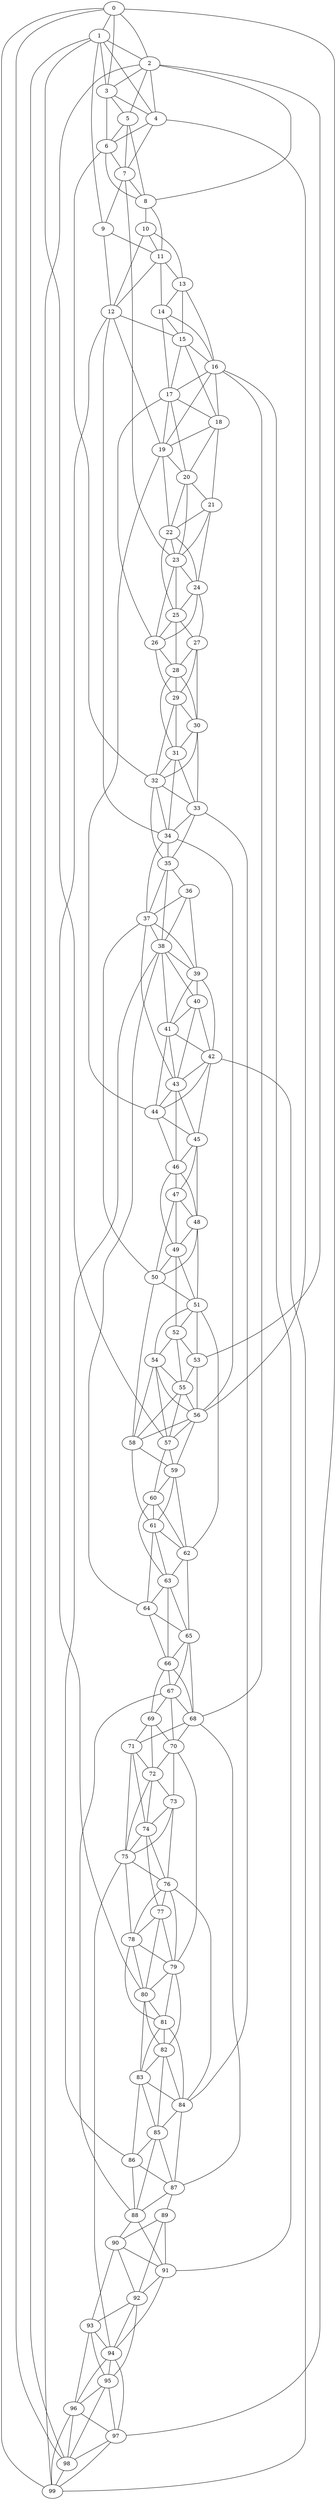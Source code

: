 strict graph "watts_strogatz_graph(100,6,0.1)" {
0;
1;
2;
3;
4;
5;
6;
7;
8;
9;
10;
11;
12;
13;
14;
15;
16;
17;
18;
19;
20;
21;
22;
23;
24;
25;
26;
27;
28;
29;
30;
31;
32;
33;
34;
35;
36;
37;
38;
39;
40;
41;
42;
43;
44;
45;
46;
47;
48;
49;
50;
51;
52;
53;
54;
55;
56;
57;
58;
59;
60;
61;
62;
63;
64;
65;
66;
67;
68;
69;
70;
71;
72;
73;
74;
75;
76;
77;
78;
79;
80;
81;
82;
83;
84;
85;
86;
87;
88;
89;
90;
91;
92;
93;
94;
95;
96;
97;
98;
99;
0 -- 1  [is_available=True, prob="0.602256977779"];
0 -- 2  [is_available=True, prob="0.62478298364"];
0 -- 3  [is_available=True, prob="1.0"];
0 -- 97  [is_available=True, prob="0.913677410494"];
0 -- 98  [is_available=True, prob="0.223580883801"];
0 -- 99  [is_available=True, prob="1.0"];
1 -- 2  [is_available=True, prob="1.0"];
1 -- 4  [is_available=True, prob="0.89330964156"];
1 -- 9  [is_available=True, prob="0.795486572263"];
1 -- 98  [is_available=True, prob="0.421209406821"];
1 -- 3  [is_available=True, prob="0.104758853341"];
1 -- 57  [is_available=True, prob="1.0"];
2 -- 3  [is_available=True, prob="1.0"];
2 -- 4  [is_available=True, prob="0.278732781724"];
2 -- 5  [is_available=True, prob="0.606082145168"];
2 -- 8  [is_available=True, prob="0.344145785369"];
2 -- 99  [is_available=True, prob="0.23004346594"];
2 -- 53  [is_available=True, prob="0.602929271551"];
3 -- 4  [is_available=True, prob="0.7391951583"];
3 -- 5  [is_available=True, prob="0.749825952491"];
3 -- 6  [is_available=True, prob="1.0"];
4 -- 6  [is_available=True, prob="0.177742322001"];
4 -- 7  [is_available=True, prob="0.691537121401"];
4 -- 56  [is_available=True, prob="0.000847750271225"];
5 -- 6  [is_available=True, prob="0.853598787624"];
5 -- 7  [is_available=True, prob="0.612293864443"];
5 -- 8  [is_available=True, prob="0.365652299092"];
6 -- 32  [is_available=True, prob="0.603605625561"];
6 -- 7  [is_available=True, prob="0.161373826511"];
6 -- 8  [is_available=True, prob="0.778994700729"];
7 -- 8  [is_available=True, prob="0.195632525021"];
7 -- 9  [is_available=True, prob="0.808628646386"];
7 -- 23  [is_available=True, prob="0.0330332027334"];
8 -- 10  [is_available=True, prob="0.693739596374"];
8 -- 11  [is_available=True, prob="0.38718224002"];
9 -- 11  [is_available=True, prob="0.911777804601"];
9 -- 12  [is_available=True, prob="1.0"];
10 -- 11  [is_available=True, prob="1.0"];
10 -- 12  [is_available=True, prob="0.381840661588"];
10 -- 13  [is_available=True, prob="0.274452089975"];
11 -- 12  [is_available=True, prob="0.963629028239"];
11 -- 13  [is_available=True, prob="0.246192542128"];
11 -- 14  [is_available=True, prob="0.0593018209294"];
12 -- 34  [is_available=True, prob="0.993218508729"];
12 -- 15  [is_available=True, prob="0.26808858586"];
12 -- 80  [is_available=True, prob="0.617709396966"];
12 -- 19  [is_available=True, prob="0.767101115196"];
13 -- 14  [is_available=True, prob="1.0"];
13 -- 15  [is_available=True, prob="0.598979687832"];
13 -- 16  [is_available=True, prob="0.694606553554"];
14 -- 15  [is_available=True, prob="1.0"];
14 -- 16  [is_available=True, prob="1.0"];
14 -- 17  [is_available=True, prob="0.742164668644"];
15 -- 16  [is_available=True, prob="0.0233532695489"];
15 -- 17  [is_available=True, prob="1.0"];
15 -- 18  [is_available=True, prob="1.0"];
16 -- 68  [is_available=True, prob="0.934920179565"];
16 -- 17  [is_available=True, prob="0.599157692485"];
16 -- 18  [is_available=True, prob="1.0"];
16 -- 19  [is_available=True, prob="0.578866735995"];
16 -- 91  [is_available=True, prob="0.0998730783832"];
17 -- 18  [is_available=True, prob="0.530903265019"];
17 -- 19  [is_available=True, prob="0.555184548032"];
17 -- 20  [is_available=True, prob="0.863808985609"];
17 -- 26  [is_available=True, prob="0.660807787931"];
18 -- 19  [is_available=True, prob="0.948227430152"];
18 -- 20  [is_available=True, prob="1.0"];
18 -- 21  [is_available=True, prob="1.0"];
19 -- 44  [is_available=True, prob="0.830279460108"];
19 -- 20  [is_available=True, prob="0.830014236026"];
19 -- 22  [is_available=True, prob="1.0"];
20 -- 21  [is_available=True, prob="0.132296631621"];
20 -- 22  [is_available=True, prob="0.709890654334"];
20 -- 23  [is_available=True, prob="0.503794898373"];
21 -- 22  [is_available=True, prob="1.0"];
21 -- 23  [is_available=True, prob="0.00890014315219"];
21 -- 24  [is_available=True, prob="0.848704083131"];
22 -- 23  [is_available=True, prob="1.0"];
22 -- 24  [is_available=True, prob="0.400104453338"];
22 -- 25  [is_available=True, prob="0.670302499105"];
23 -- 24  [is_available=True, prob="0.516767996487"];
23 -- 25  [is_available=True, prob="0.037871568135"];
23 -- 26  [is_available=True, prob="0.0379294006256"];
24 -- 25  [is_available=True, prob="1.0"];
24 -- 26  [is_available=True, prob="0.415857301103"];
24 -- 27  [is_available=True, prob="1.0"];
25 -- 26  [is_available=True, prob="0.737600196963"];
25 -- 27  [is_available=True, prob="0.577332998546"];
25 -- 28  [is_available=True, prob="0.269430182214"];
26 -- 28  [is_available=True, prob="0.601971921491"];
26 -- 29  [is_available=True, prob="0.107676154114"];
27 -- 28  [is_available=True, prob="1.0"];
27 -- 29  [is_available=True, prob="1.0"];
27 -- 30  [is_available=True, prob="0.698407634066"];
28 -- 29  [is_available=True, prob="1.0"];
28 -- 30  [is_available=True, prob="0.544336345697"];
28 -- 31  [is_available=True, prob="0.254905516414"];
29 -- 32  [is_available=True, prob="0.127691610535"];
29 -- 30  [is_available=True, prob="0.0136201528246"];
29 -- 31  [is_available=True, prob="0.753189750286"];
30 -- 32  [is_available=True, prob="0.0910671343124"];
30 -- 33  [is_available=True, prob="0.249528911228"];
30 -- 31  [is_available=True, prob="1.0"];
31 -- 32  [is_available=True, prob="0.921705927961"];
31 -- 33  [is_available=True, prob="1.0"];
31 -- 34  [is_available=True, prob="0.860537039904"];
32 -- 33  [is_available=True, prob="0.61072310611"];
32 -- 34  [is_available=True, prob="1.0"];
32 -- 35  [is_available=True, prob="0.362171686061"];
33 -- 34  [is_available=True, prob="0.584330469759"];
33 -- 35  [is_available=True, prob="0.830292046656"];
33 -- 84  [is_available=True, prob="0.992927572786"];
34 -- 35  [is_available=True, prob="0.367608610422"];
34 -- 37  [is_available=True, prob="1.0"];
34 -- 56  [is_available=True, prob="0.940050556876"];
35 -- 36  [is_available=True, prob="0.107200755192"];
35 -- 37  [is_available=True, prob="0.827387313226"];
35 -- 38  [is_available=True, prob="0.10989699822"];
36 -- 37  [is_available=True, prob="0.00977595503702"];
36 -- 38  [is_available=True, prob="0.863232626985"];
36 -- 39  [is_available=True, prob="0.280027927794"];
37 -- 38  [is_available=True, prob="1.0"];
37 -- 39  [is_available=True, prob="0.580631907753"];
37 -- 43  [is_available=True, prob="0.710877078048"];
37 -- 50  [is_available=True, prob="0.0745192925857"];
38 -- 64  [is_available=True, prob="0.82193811447"];
38 -- 39  [is_available=True, prob="0.702577884654"];
38 -- 40  [is_available=True, prob="0.818718458148"];
38 -- 41  [is_available=True, prob="0.744507424658"];
38 -- 86  [is_available=True, prob="1.0"];
39 -- 40  [is_available=True, prob="0.684530662215"];
39 -- 41  [is_available=True, prob="0.52703461257"];
39 -- 42  [is_available=True, prob="0.817759682842"];
40 -- 41  [is_available=True, prob="0.0850253297149"];
40 -- 42  [is_available=True, prob="1.0"];
40 -- 43  [is_available=True, prob="0.371736591576"];
41 -- 42  [is_available=True, prob="1.0"];
41 -- 43  [is_available=True, prob="0.965089814869"];
41 -- 44  [is_available=True, prob="0.758207589169"];
42 -- 99  [is_available=True, prob="1.0"];
42 -- 43  [is_available=True, prob="0.572249808484"];
42 -- 44  [is_available=True, prob="0.400975119768"];
42 -- 45  [is_available=True, prob="0.589266327563"];
43 -- 44  [is_available=True, prob="1.0"];
43 -- 45  [is_available=True, prob="1.0"];
43 -- 46  [is_available=True, prob="0.985097874332"];
44 -- 45  [is_available=True, prob="0.535933669286"];
44 -- 46  [is_available=True, prob="0.89312135336"];
45 -- 46  [is_available=True, prob="0.969855214204"];
45 -- 47  [is_available=True, prob="0.0767874821771"];
45 -- 48  [is_available=True, prob="0.132172890952"];
46 -- 47  [is_available=True, prob="0.234206680656"];
46 -- 48  [is_available=True, prob="0.74190021691"];
46 -- 49  [is_available=True, prob="0.987180513821"];
47 -- 48  [is_available=True, prob="0.488936201665"];
47 -- 49  [is_available=True, prob="0.548937946137"];
47 -- 50  [is_available=True, prob="1.0"];
48 -- 49  [is_available=True, prob="0.684917487879"];
48 -- 50  [is_available=True, prob="0.635634719061"];
48 -- 51  [is_available=True, prob="0.553895974228"];
49 -- 50  [is_available=True, prob="1.0"];
49 -- 51  [is_available=True, prob="1.0"];
49 -- 52  [is_available=True, prob="0.254501346645"];
50 -- 51  [is_available=True, prob="0.441558758442"];
50 -- 58  [is_available=True, prob="1.0"];
51 -- 52  [is_available=True, prob="0.546771240658"];
51 -- 53  [is_available=True, prob="0.166232718899"];
51 -- 54  [is_available=True, prob="1.0"];
51 -- 62  [is_available=True, prob="0.993619466338"];
52 -- 53  [is_available=True, prob="0.190153317554"];
52 -- 54  [is_available=True, prob="0.596185691819"];
52 -- 55  [is_available=True, prob="0.323039060174"];
53 -- 55  [is_available=True, prob="0.41519270656"];
53 -- 56  [is_available=True, prob="0.266395210555"];
54 -- 55  [is_available=True, prob="0.895181162142"];
54 -- 56  [is_available=True, prob="1.0"];
54 -- 57  [is_available=True, prob="0.75444807647"];
54 -- 58  [is_available=True, prob="0.971171731945"];
55 -- 56  [is_available=True, prob="0.557730411123"];
55 -- 57  [is_available=True, prob="1.0"];
55 -- 58  [is_available=True, prob="0.942125975107"];
56 -- 57  [is_available=True, prob="0.300158663345"];
56 -- 58  [is_available=True, prob="1.0"];
56 -- 59  [is_available=True, prob="0.147362493785"];
57 -- 59  [is_available=True, prob="0.542148485195"];
57 -- 60  [is_available=True, prob="0.63619812075"];
58 -- 59  [is_available=True, prob="0.29396505713"];
58 -- 61  [is_available=True, prob="0.570249149432"];
59 -- 60  [is_available=True, prob="0.616577455755"];
59 -- 61  [is_available=True, prob="0.376125315924"];
59 -- 62  [is_available=True, prob="0.045926450246"];
60 -- 61  [is_available=True, prob="0.153837867744"];
60 -- 62  [is_available=True, prob="1.0"];
60 -- 63  [is_available=True, prob="0.0626575259209"];
61 -- 64  [is_available=True, prob="0.991125884056"];
61 -- 62  [is_available=True, prob="0.428520008537"];
61 -- 63  [is_available=True, prob="0.674032535645"];
62 -- 65  [is_available=True, prob="0.856762476946"];
62 -- 63  [is_available=True, prob="0.360375341722"];
63 -- 64  [is_available=True, prob="1.0"];
63 -- 65  [is_available=True, prob="0.683800854919"];
63 -- 66  [is_available=True, prob="0.179163228371"];
64 -- 65  [is_available=True, prob="0.236156461737"];
64 -- 66  [is_available=True, prob="1.0"];
65 -- 66  [is_available=True, prob="0.519590863179"];
65 -- 67  [is_available=True, prob="0.173812624616"];
65 -- 68  [is_available=True, prob="0.330957293305"];
66 -- 67  [is_available=True, prob="0.322144148231"];
66 -- 68  [is_available=True, prob="0.618223240924"];
66 -- 69  [is_available=True, prob="0.468777363874"];
67 -- 68  [is_available=True, prob="1.0"];
67 -- 69  [is_available=True, prob="0.193859917914"];
67 -- 70  [is_available=True, prob="0.746818742976"];
67 -- 88  [is_available=True, prob="0.943669975746"];
68 -- 70  [is_available=True, prob="0.109361891743"];
68 -- 71  [is_available=True, prob="0.768863057851"];
68 -- 87  [is_available=True, prob="1.0"];
69 -- 70  [is_available=True, prob="0.361382331058"];
69 -- 71  [is_available=True, prob="0.991085842874"];
69 -- 72  [is_available=True, prob="0.105721475194"];
70 -- 72  [is_available=True, prob="0.856280513341"];
70 -- 73  [is_available=True, prob="1.0"];
70 -- 79  [is_available=True, prob="0.0202228309068"];
71 -- 72  [is_available=True, prob="0.874053670138"];
71 -- 74  [is_available=True, prob="0.869676792274"];
71 -- 75  [is_available=True, prob="1.0"];
72 -- 73  [is_available=True, prob="0.697100512127"];
72 -- 74  [is_available=True, prob="0.108710558117"];
72 -- 75  [is_available=True, prob="0.621085705276"];
73 -- 74  [is_available=True, prob="0.802453301836"];
73 -- 75  [is_available=True, prob="0.968965649025"];
73 -- 76  [is_available=True, prob="0.315960801274"];
74 -- 75  [is_available=True, prob="0.164976146289"];
74 -- 76  [is_available=True, prob="0.177477472455"];
74 -- 77  [is_available=True, prob="1.0"];
75 -- 76  [is_available=True, prob="0.500367980335"];
75 -- 78  [is_available=True, prob="0.625755169759"];
75 -- 94  [is_available=True, prob="0.398613753179"];
76 -- 77  [is_available=True, prob="0.926260749251"];
76 -- 78  [is_available=True, prob="1.0"];
76 -- 79  [is_available=True, prob="0.103992322961"];
76 -- 84  [is_available=True, prob="0.626488158868"];
77 -- 78  [is_available=True, prob="0.514021968197"];
77 -- 79  [is_available=True, prob="0.289762483396"];
77 -- 80  [is_available=True, prob="1.0"];
78 -- 79  [is_available=True, prob="0.899436244982"];
78 -- 80  [is_available=True, prob="0.219538416663"];
78 -- 81  [is_available=True, prob="0.190770217346"];
79 -- 80  [is_available=True, prob="0.258359414572"];
79 -- 81  [is_available=True, prob="0.111670683588"];
79 -- 82  [is_available=True, prob="1.0"];
80 -- 81  [is_available=True, prob="0.303974446759"];
80 -- 82  [is_available=True, prob="1.0"];
80 -- 83  [is_available=True, prob="0.714591393858"];
81 -- 82  [is_available=True, prob="0.150146741114"];
81 -- 83  [is_available=True, prob="0.558092607619"];
81 -- 84  [is_available=True, prob="1.0"];
82 -- 83  [is_available=True, prob="1.0"];
82 -- 84  [is_available=True, prob="1.0"];
82 -- 85  [is_available=True, prob="1.0"];
83 -- 84  [is_available=True, prob="0.794368776433"];
83 -- 85  [is_available=True, prob="0.860584810716"];
83 -- 86  [is_available=True, prob="0.149183103487"];
84 -- 85  [is_available=True, prob="0.972832785964"];
84 -- 87  [is_available=True, prob="1.0"];
85 -- 86  [is_available=True, prob="1.0"];
85 -- 87  [is_available=True, prob="1.0"];
85 -- 88  [is_available=True, prob="0.347713902492"];
86 -- 87  [is_available=True, prob="0.458610046728"];
86 -- 88  [is_available=True, prob="0.307889788113"];
87 -- 88  [is_available=True, prob="0.773766870461"];
87 -- 89  [is_available=True, prob="1.0"];
88 -- 90  [is_available=True, prob="0.124608743878"];
88 -- 91  [is_available=True, prob="0.482223888222"];
89 -- 90  [is_available=True, prob="1.0"];
89 -- 91  [is_available=True, prob="0.790744747691"];
89 -- 92  [is_available=True, prob="0.68571905563"];
90 -- 91  [is_available=True, prob="0.673200675873"];
90 -- 92  [is_available=True, prob="1.0"];
90 -- 93  [is_available=True, prob="0.0838525339551"];
91 -- 92  [is_available=True, prob="0.293319996581"];
91 -- 94  [is_available=True, prob="1.0"];
92 -- 93  [is_available=True, prob="0.763036432927"];
92 -- 94  [is_available=True, prob="0.285024707411"];
92 -- 95  [is_available=True, prob="1.0"];
93 -- 96  [is_available=True, prob="0.291487197879"];
93 -- 94  [is_available=True, prob="0.169224324954"];
93 -- 95  [is_available=True, prob="0.0713579577288"];
94 -- 96  [is_available=True, prob="0.494241936789"];
94 -- 97  [is_available=True, prob="0.729438112866"];
94 -- 95  [is_available=True, prob="1.0"];
95 -- 96  [is_available=True, prob="0.88014619235"];
95 -- 97  [is_available=True, prob="0.777011692723"];
95 -- 98  [is_available=True, prob="1.0"];
96 -- 97  [is_available=True, prob="0.920703099414"];
96 -- 98  [is_available=True, prob="1.0"];
96 -- 99  [is_available=True, prob="0.09913874616"];
97 -- 98  [is_available=True, prob="0.215220953542"];
97 -- 99  [is_available=True, prob="0.597354081006"];
98 -- 99  [is_available=True, prob="1.0"];
}
